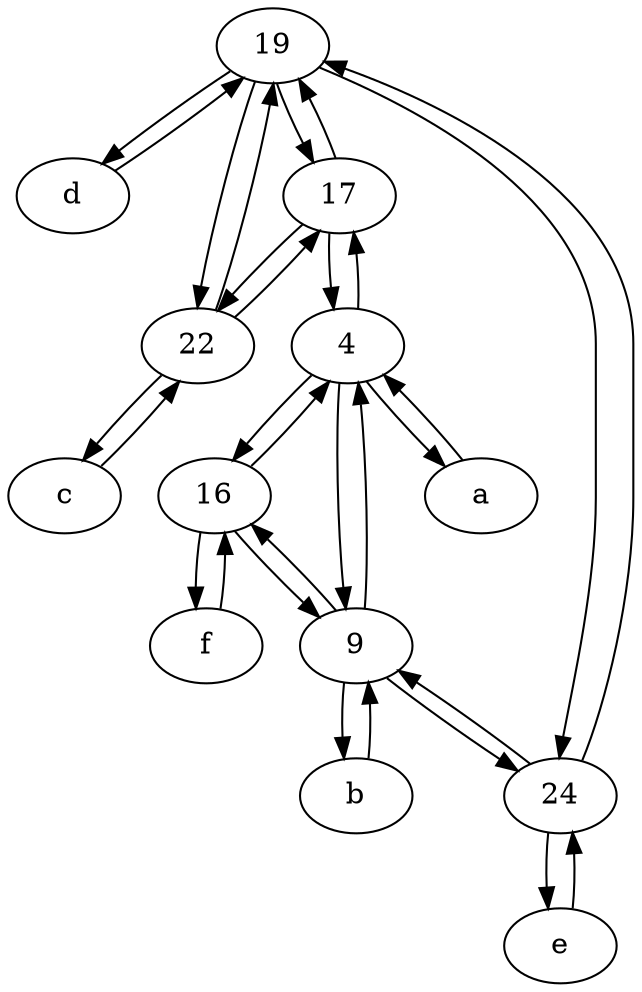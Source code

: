 digraph  {
	19;
	16;
	b [pos="50,20!"];
	c [pos="20,10!"];
	d [pos="20,30!"];
	17;
	f [pos="15,45!"];
	e [pos="30,50!"];
	9;
	a [pos="40,10!"];
	24;
	22;
	4;
	f -> 16;
	19 -> 24;
	c -> 22;
	4 -> a;
	16 -> 4;
	e -> 24;
	19 -> 22;
	17 -> 19;
	4 -> 17;
	4 -> 16;
	d -> 19;
	17 -> 4;
	24 -> 9;
	9 -> 24;
	4 -> 9;
	22 -> 19;
	16 -> 9;
	22 -> c;
	9 -> b;
	19 -> d;
	24 -> e;
	9 -> 4;
	16 -> f;
	24 -> 19;
	a -> 4;
	19 -> 17;
	b -> 9;
	22 -> 17;
	17 -> 22;
	9 -> 16;

	}